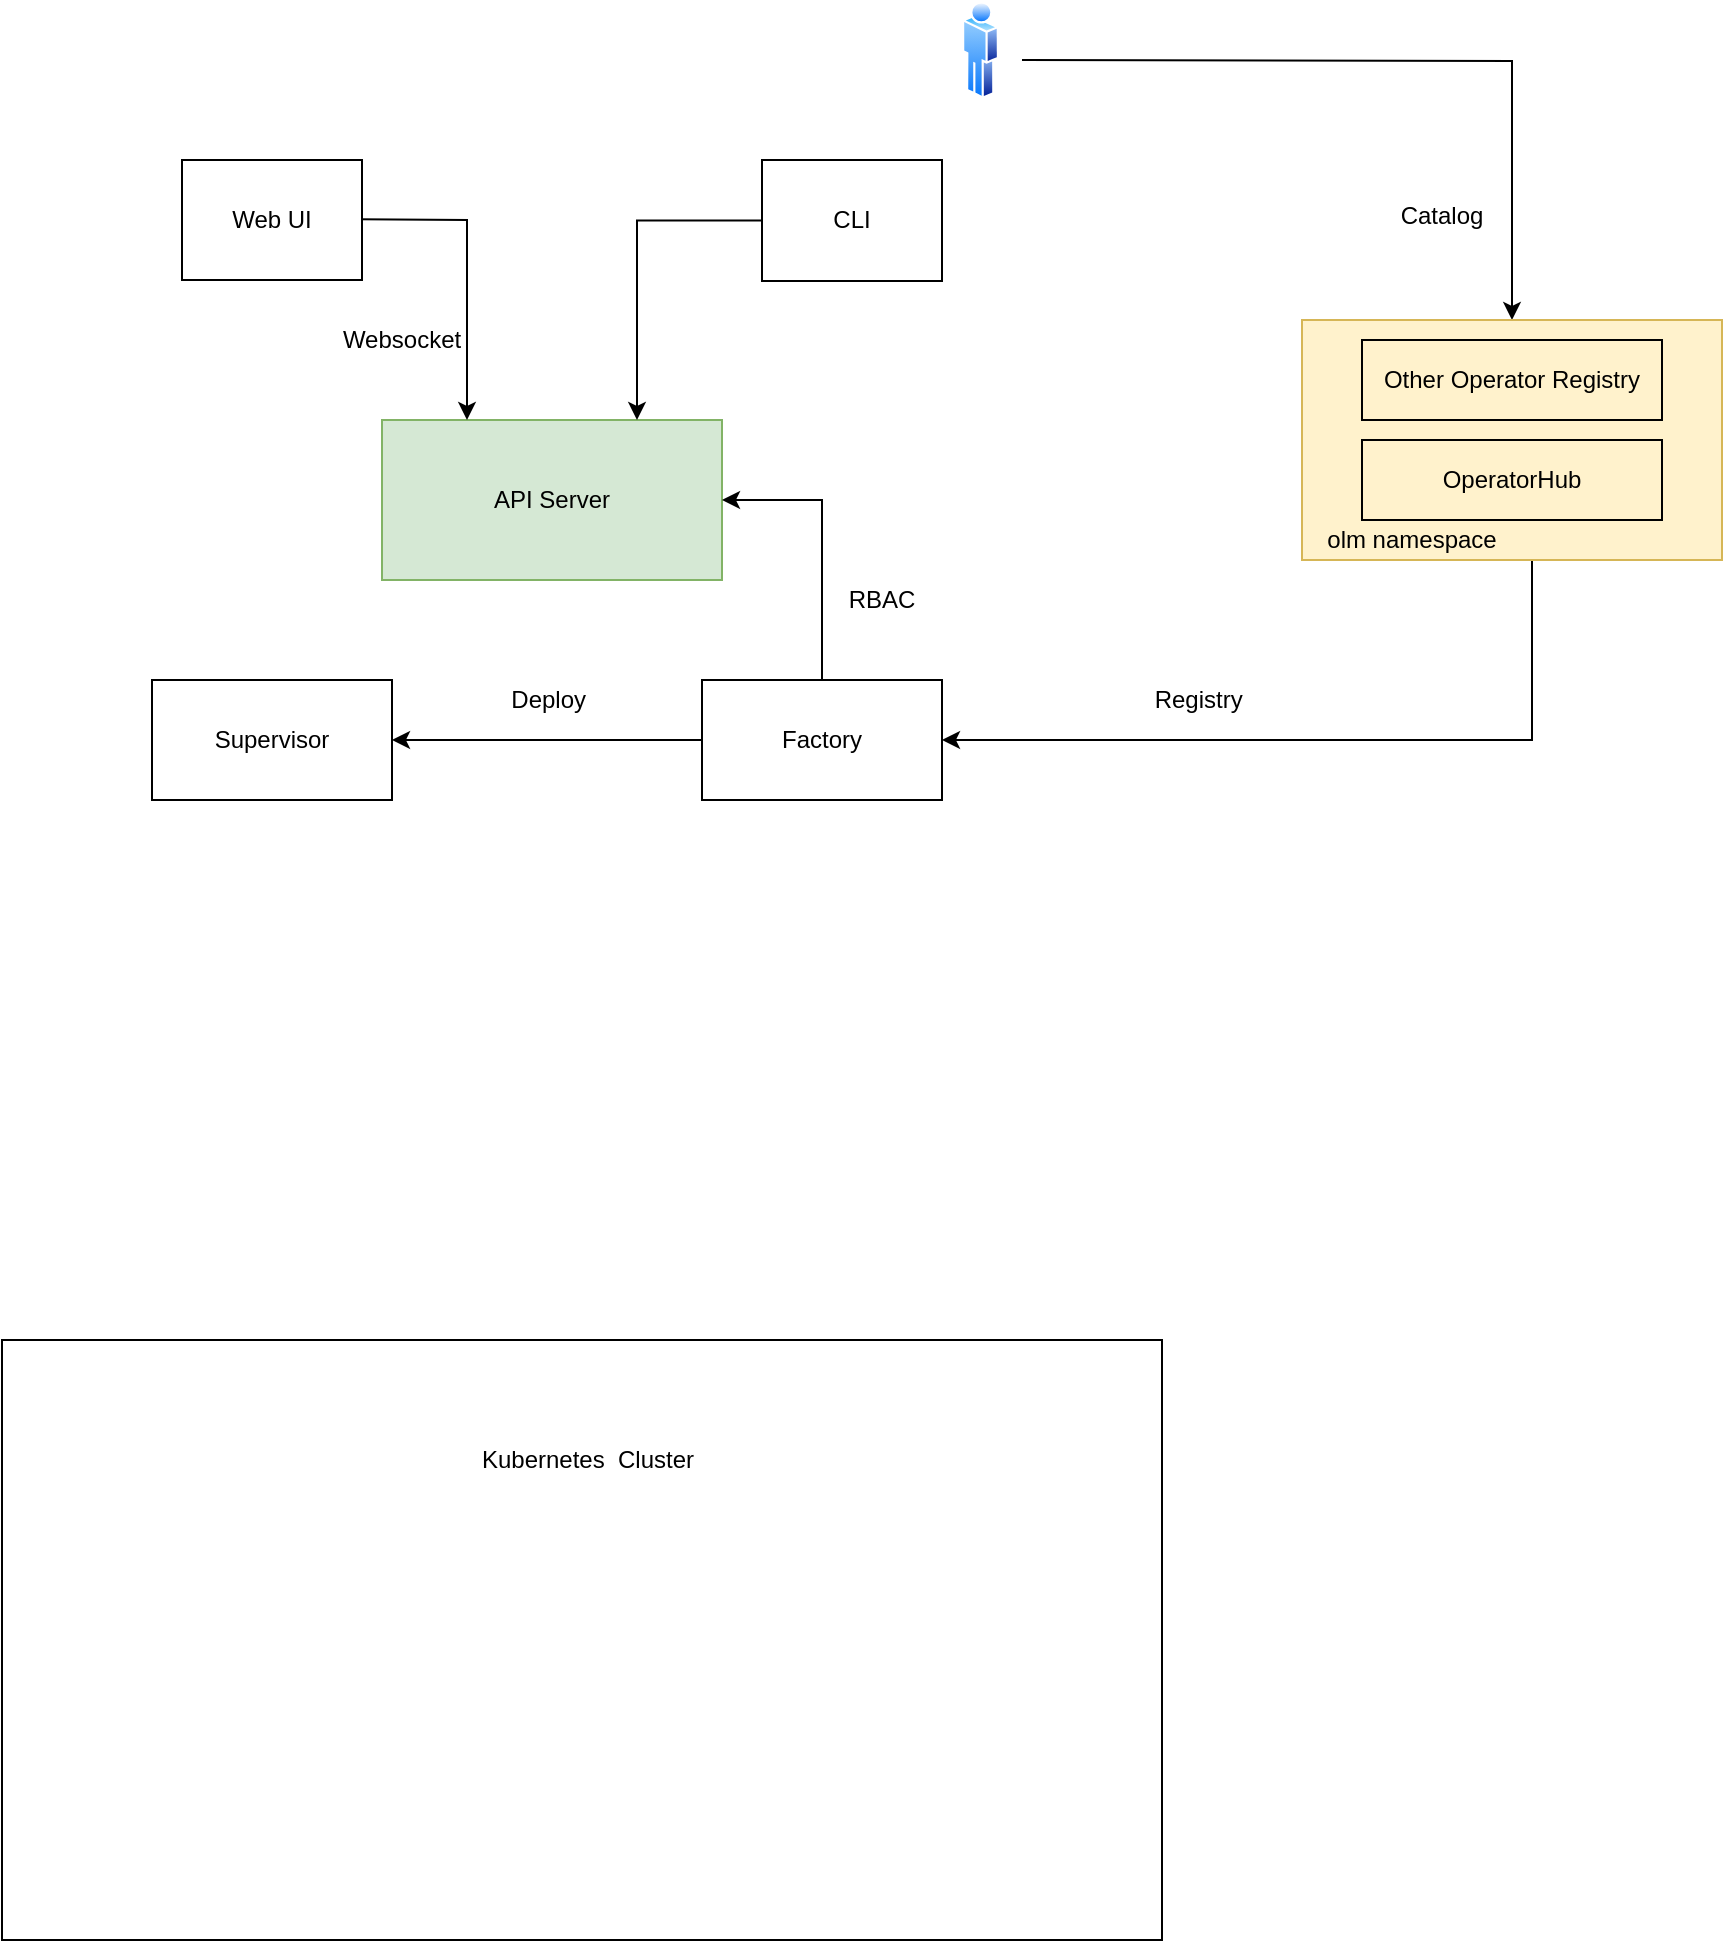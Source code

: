 <mxfile version="13.10.0" type="github">
  <diagram id="vErCu-XSn-gXrVOKf6u0" name="Page-1">
    <mxGraphModel dx="1021" dy="585" grid="1" gridSize="10" guides="1" tooltips="1" connect="1" arrows="1" fold="1" page="1" pageScale="1" pageWidth="1169" pageHeight="827" math="0" shadow="0">
      <root>
        <mxCell id="0" />
        <mxCell id="1" parent="0" />
        <mxCell id="kfa0dBnzxTjsRcn_ZWiO-33" style="edgeStyle=orthogonalEdgeStyle;rounded=0;orthogonalLoop=1;jettySize=auto;html=1;" edge="1" parent="1" target="kfa0dBnzxTjsRcn_ZWiO-20">
          <mxGeometry relative="1" as="geometry">
            <mxPoint x="700" y="60" as="sourcePoint" />
          </mxGeometry>
        </mxCell>
        <mxCell id="kfa0dBnzxTjsRcn_ZWiO-1" value="API Server" style="rounded=0;whiteSpace=wrap;html=1;fillColor=#d5e8d4;strokeColor=#82b366;" vertex="1" parent="1">
          <mxGeometry x="380" y="240" width="170" height="80" as="geometry" />
        </mxCell>
        <mxCell id="kfa0dBnzxTjsRcn_ZWiO-7" style="edgeStyle=orthogonalEdgeStyle;rounded=0;orthogonalLoop=1;jettySize=auto;html=1;entryX=0.75;entryY=0;entryDx=0;entryDy=0;" edge="1" parent="1" source="kfa0dBnzxTjsRcn_ZWiO-3" target="kfa0dBnzxTjsRcn_ZWiO-1">
          <mxGeometry relative="1" as="geometry" />
        </mxCell>
        <mxCell id="kfa0dBnzxTjsRcn_ZWiO-3" value="CLI" style="rounded=0;whiteSpace=wrap;html=1;" vertex="1" parent="1">
          <mxGeometry x="570" y="110" width="90" height="60.5" as="geometry" />
        </mxCell>
        <mxCell id="kfa0dBnzxTjsRcn_ZWiO-5" style="edgeStyle=orthogonalEdgeStyle;rounded=0;orthogonalLoop=1;jettySize=auto;html=1;entryX=0.25;entryY=0;entryDx=0;entryDy=0;" edge="1" parent="1" target="kfa0dBnzxTjsRcn_ZWiO-1">
          <mxGeometry relative="1" as="geometry">
            <mxPoint x="350" y="139.5" as="sourcePoint" />
          </mxGeometry>
        </mxCell>
        <mxCell id="kfa0dBnzxTjsRcn_ZWiO-6" value="Web UI" style="rounded=0;whiteSpace=wrap;html=1;" vertex="1" parent="1">
          <mxGeometry x="280" y="110" width="90" height="60" as="geometry" />
        </mxCell>
        <mxCell id="kfa0dBnzxTjsRcn_ZWiO-8" value="" style="rounded=0;whiteSpace=wrap;html=1;fillColor=none;" vertex="1" parent="1">
          <mxGeometry x="190" y="700" width="580" height="300" as="geometry" />
        </mxCell>
        <mxCell id="kfa0dBnzxTjsRcn_ZWiO-9" value="Kubernetes&amp;nbsp; Cluster" style="text;html=1;strokeColor=none;fillColor=none;align=center;verticalAlign=middle;whiteSpace=wrap;rounded=0;" vertex="1" parent="1">
          <mxGeometry x="407.5" y="750" width="150" height="20" as="geometry" />
        </mxCell>
        <mxCell id="kfa0dBnzxTjsRcn_ZWiO-10" value="Supervisor" style="rounded=0;whiteSpace=wrap;html=1;fillColor=none;" vertex="1" parent="1">
          <mxGeometry x="265" y="370" width="120" height="60" as="geometry" />
        </mxCell>
        <mxCell id="kfa0dBnzxTjsRcn_ZWiO-40" style="edgeStyle=orthogonalEdgeStyle;rounded=0;orthogonalLoop=1;jettySize=auto;html=1;entryX=1;entryY=0.5;entryDx=0;entryDy=0;" edge="1" parent="1" source="kfa0dBnzxTjsRcn_ZWiO-11" target="kfa0dBnzxTjsRcn_ZWiO-1">
          <mxGeometry relative="1" as="geometry" />
        </mxCell>
        <mxCell id="kfa0dBnzxTjsRcn_ZWiO-41" style="edgeStyle=orthogonalEdgeStyle;rounded=0;orthogonalLoop=1;jettySize=auto;html=1;" edge="1" parent="1" source="kfa0dBnzxTjsRcn_ZWiO-11" target="kfa0dBnzxTjsRcn_ZWiO-10">
          <mxGeometry relative="1" as="geometry" />
        </mxCell>
        <mxCell id="kfa0dBnzxTjsRcn_ZWiO-11" value="Factory" style="rounded=0;whiteSpace=wrap;html=1;fillColor=none;" vertex="1" parent="1">
          <mxGeometry x="540" y="370" width="120" height="60" as="geometry" />
        </mxCell>
        <mxCell id="kfa0dBnzxTjsRcn_ZWiO-36" style="edgeStyle=orthogonalEdgeStyle;rounded=0;orthogonalLoop=1;jettySize=auto;html=1;exitX=0.25;exitY=1;exitDx=0;exitDy=0;entryX=1;entryY=0.5;entryDx=0;entryDy=0;" edge="1" parent="1" source="kfa0dBnzxTjsRcn_ZWiO-20" target="kfa0dBnzxTjsRcn_ZWiO-11">
          <mxGeometry relative="1" as="geometry">
            <Array as="points">
              <mxPoint x="955" y="300" />
              <mxPoint x="955" y="400" />
            </Array>
          </mxGeometry>
        </mxCell>
        <mxCell id="kfa0dBnzxTjsRcn_ZWiO-20" value="" style="rounded=0;whiteSpace=wrap;html=1;align=left;strokeColor=#d6b656;fillColor=#fff2cc;" vertex="1" parent="1">
          <mxGeometry x="840" y="190" width="210" height="120" as="geometry" />
        </mxCell>
        <mxCell id="kfa0dBnzxTjsRcn_ZWiO-28" value="" style="aspect=fixed;perimeter=ellipsePerimeter;html=1;align=center;shadow=0;dashed=0;spacingTop=3;image;image=img/lib/active_directory/user.svg;fillColor=none;" vertex="1" parent="1">
          <mxGeometry x="670" y="30" width="18.5" height="50" as="geometry" />
        </mxCell>
        <mxCell id="kfa0dBnzxTjsRcn_ZWiO-29" value="Catalog" style="text;html=1;strokeColor=none;fillColor=none;align=center;verticalAlign=middle;whiteSpace=wrap;rounded=0;" vertex="1" parent="1">
          <mxGeometry x="870" y="130" width="80" height="16" as="geometry" />
        </mxCell>
        <mxCell id="kfa0dBnzxTjsRcn_ZWiO-31" value="OperatorHub" style="rounded=0;whiteSpace=wrap;html=1;fillColor=none;" vertex="1" parent="1">
          <mxGeometry x="870" y="250" width="150" height="40" as="geometry" />
        </mxCell>
        <mxCell id="kfa0dBnzxTjsRcn_ZWiO-35" value="RBAC" style="text;html=1;strokeColor=none;fillColor=none;align=center;verticalAlign=middle;whiteSpace=wrap;rounded=0;" vertex="1" parent="1">
          <mxGeometry x="610" y="320" width="40" height="20" as="geometry" />
        </mxCell>
        <mxCell id="kfa0dBnzxTjsRcn_ZWiO-44" value="Registry&amp;nbsp;" style="text;html=1;strokeColor=none;fillColor=none;align=center;verticalAlign=middle;whiteSpace=wrap;rounded=0;" vertex="1" parent="1">
          <mxGeometry x="750" y="372" width="80" height="16" as="geometry" />
        </mxCell>
        <mxCell id="kfa0dBnzxTjsRcn_ZWiO-45" value="Websocket" style="text;html=1;strokeColor=none;fillColor=none;align=center;verticalAlign=middle;whiteSpace=wrap;rounded=0;" vertex="1" parent="1">
          <mxGeometry x="370" y="190" width="40" height="20" as="geometry" />
        </mxCell>
        <mxCell id="kfa0dBnzxTjsRcn_ZWiO-47" value="olm namespace" style="text;html=1;strokeColor=none;fillColor=none;align=center;verticalAlign=middle;whiteSpace=wrap;rounded=0;" vertex="1" parent="1">
          <mxGeometry x="840" y="290" width="110" height="20" as="geometry" />
        </mxCell>
        <mxCell id="kfa0dBnzxTjsRcn_ZWiO-48" value="Other Operator Registry" style="rounded=0;whiteSpace=wrap;html=1;fillColor=none;" vertex="1" parent="1">
          <mxGeometry x="870" y="200" width="150" height="40" as="geometry" />
        </mxCell>
        <mxCell id="kfa0dBnzxTjsRcn_ZWiO-49" value="Deploy&amp;nbsp;" style="text;html=1;strokeColor=none;fillColor=none;align=center;verticalAlign=middle;whiteSpace=wrap;rounded=0;" vertex="1" parent="1">
          <mxGeometry x="425" y="370" width="80" height="20" as="geometry" />
        </mxCell>
      </root>
    </mxGraphModel>
  </diagram>
</mxfile>
